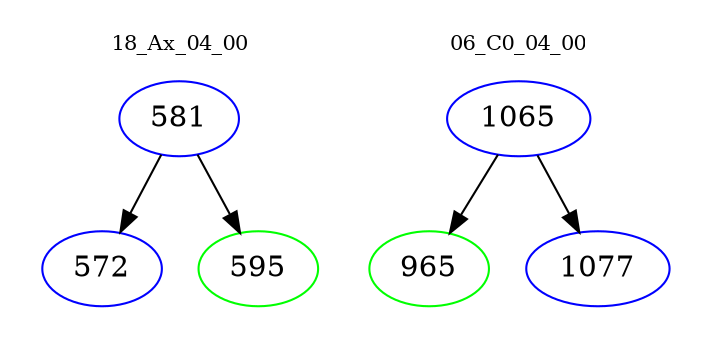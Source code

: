 digraph{
subgraph cluster_0 {
color = white
label = "18_Ax_04_00";
fontsize=10;
T0_581 [label="581", color="blue"]
T0_581 -> T0_572 [color="black"]
T0_572 [label="572", color="blue"]
T0_581 -> T0_595 [color="black"]
T0_595 [label="595", color="green"]
}
subgraph cluster_1 {
color = white
label = "06_C0_04_00";
fontsize=10;
T1_1065 [label="1065", color="blue"]
T1_1065 -> T1_965 [color="black"]
T1_965 [label="965", color="green"]
T1_1065 -> T1_1077 [color="black"]
T1_1077 [label="1077", color="blue"]
}
}
